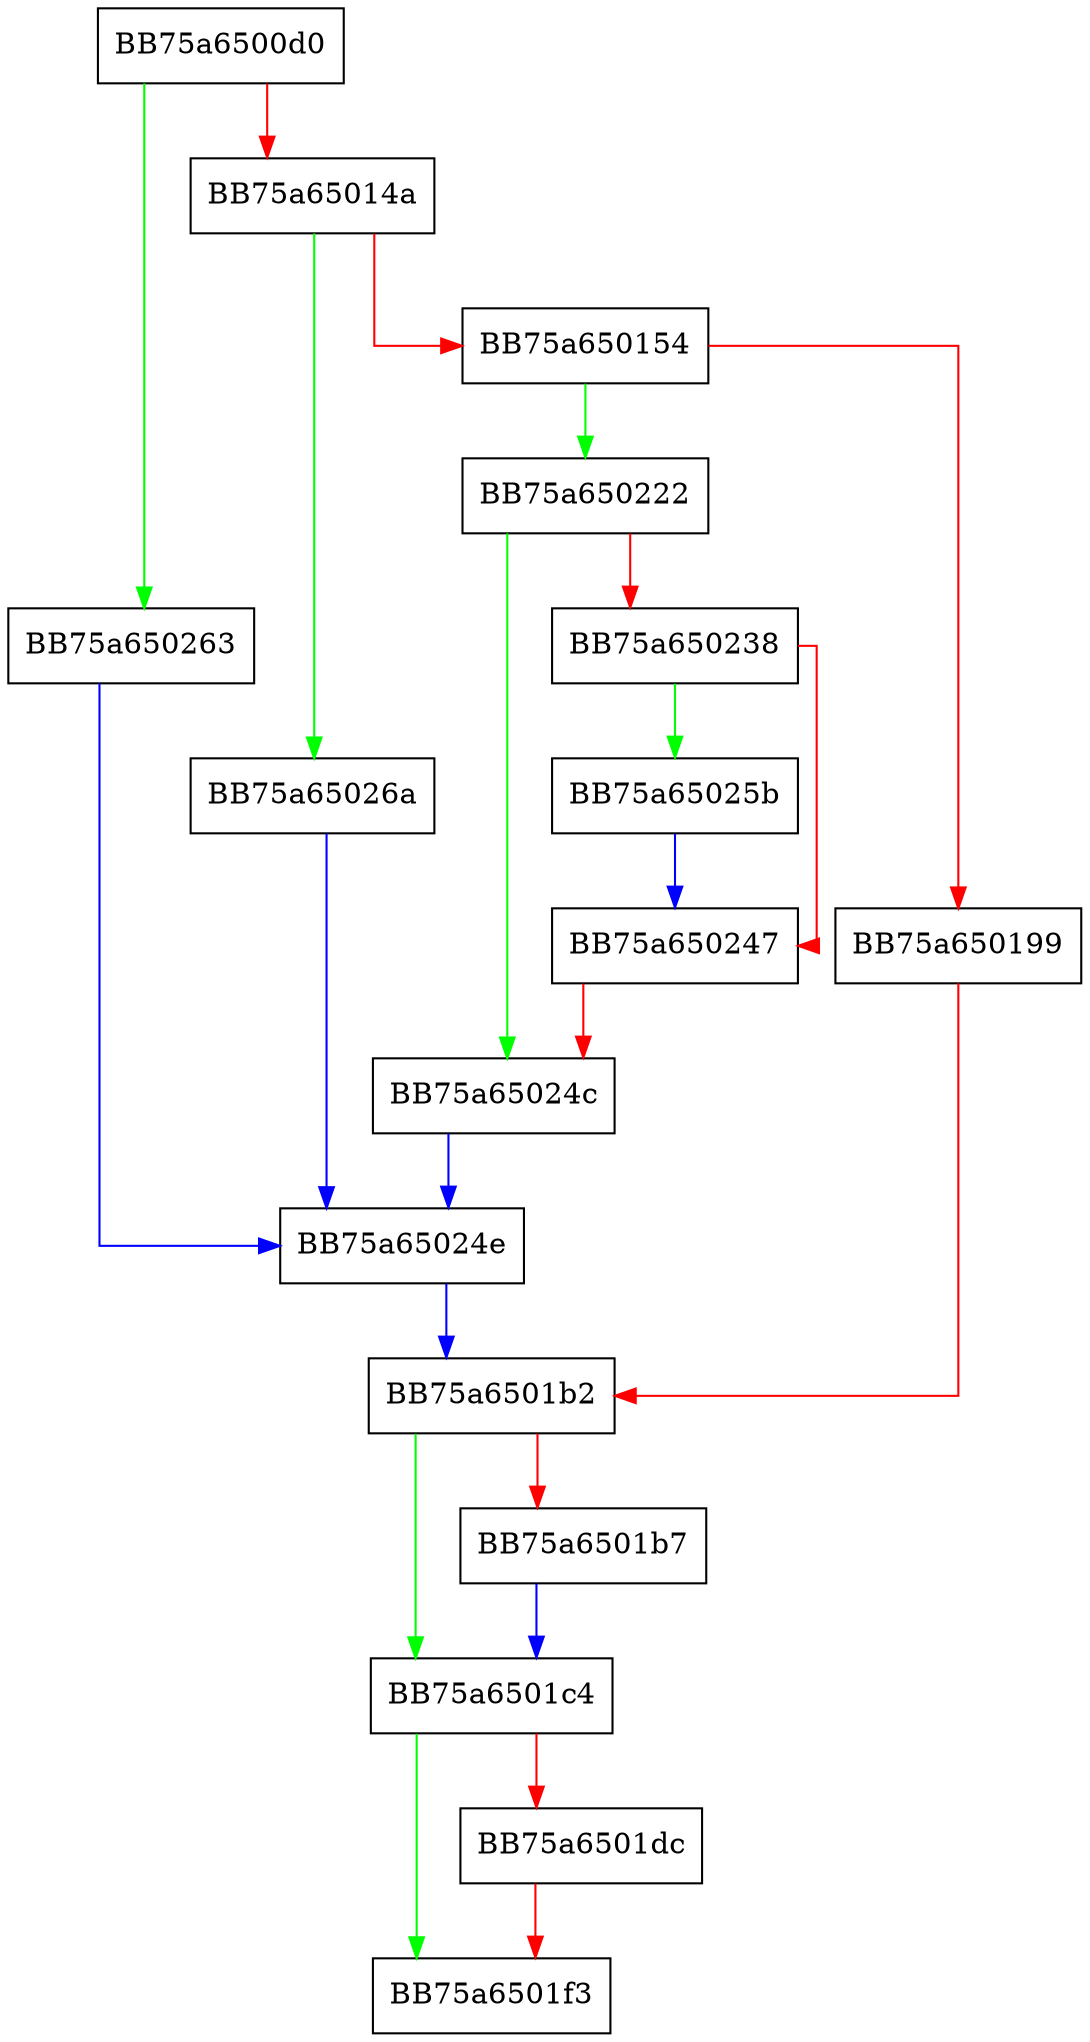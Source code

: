 digraph ADVAPI32_DLL_RegCreateKeyExW {
  node [shape="box"];
  graph [splines=ortho];
  BB75a6500d0 -> BB75a650263 [color="green"];
  BB75a6500d0 -> BB75a65014a [color="red"];
  BB75a65014a -> BB75a65026a [color="green"];
  BB75a65014a -> BB75a650154 [color="red"];
  BB75a650154 -> BB75a650222 [color="green"];
  BB75a650154 -> BB75a650199 [color="red"];
  BB75a650199 -> BB75a6501b2 [color="red"];
  BB75a6501b2 -> BB75a6501c4 [color="green"];
  BB75a6501b2 -> BB75a6501b7 [color="red"];
  BB75a6501b7 -> BB75a6501c4 [color="blue"];
  BB75a6501c4 -> BB75a6501f3 [color="green"];
  BB75a6501c4 -> BB75a6501dc [color="red"];
  BB75a6501dc -> BB75a6501f3 [color="red"];
  BB75a650222 -> BB75a65024c [color="green"];
  BB75a650222 -> BB75a650238 [color="red"];
  BB75a650238 -> BB75a65025b [color="green"];
  BB75a650238 -> BB75a650247 [color="red"];
  BB75a650247 -> BB75a65024c [color="red"];
  BB75a65024c -> BB75a65024e [color="blue"];
  BB75a65024e -> BB75a6501b2 [color="blue"];
  BB75a65025b -> BB75a650247 [color="blue"];
  BB75a650263 -> BB75a65024e [color="blue"];
  BB75a65026a -> BB75a65024e [color="blue"];
}